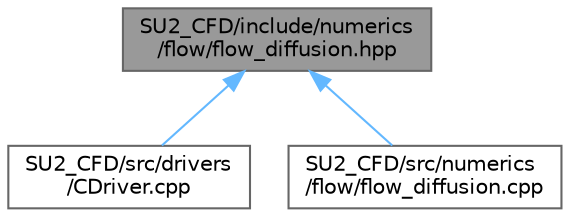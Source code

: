 digraph "SU2_CFD/include/numerics/flow/flow_diffusion.hpp"
{
 // LATEX_PDF_SIZE
  bgcolor="transparent";
  edge [fontname=Helvetica,fontsize=10,labelfontname=Helvetica,labelfontsize=10];
  node [fontname=Helvetica,fontsize=10,shape=box,height=0.2,width=0.4];
  Node1 [id="Node000001",label="SU2_CFD/include/numerics\l/flow/flow_diffusion.hpp",height=0.2,width=0.4,color="gray40", fillcolor="grey60", style="filled", fontcolor="black",tooltip="Declarations of numerics classes for viscous flux computation."];
  Node1 -> Node2 [id="edge1_Node000001_Node000002",dir="back",color="steelblue1",style="solid",tooltip=" "];
  Node2 [id="Node000002",label="SU2_CFD/src/drivers\l/CDriver.cpp",height=0.2,width=0.4,color="grey40", fillcolor="white", style="filled",URL="$CDriver_8cpp.html",tooltip="The main subroutines for driving single or multi-zone problems."];
  Node1 -> Node3 [id="edge2_Node000001_Node000003",dir="back",color="steelblue1",style="solid",tooltip=" "];
  Node3 [id="Node000003",label="SU2_CFD/src/numerics\l/flow/flow_diffusion.cpp",height=0.2,width=0.4,color="grey40", fillcolor="white", style="filled",URL="$flow__diffusion_8cpp.html",tooltip="Implementation of numerics classes for discretization of viscous fluxes in fluid flow problems."];
}
